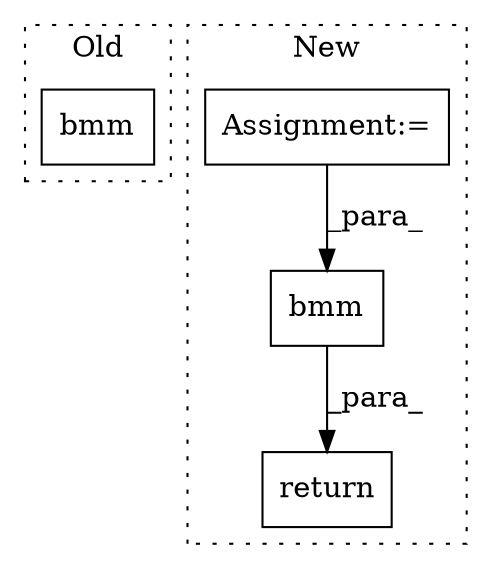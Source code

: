 digraph G {
subgraph cluster0 {
1 [label="bmm" a="32" s="1700,1724" l="4,1" shape="box"];
label = "Old";
style="dotted";
}
subgraph cluster1 {
2 [label="bmm" a="32" s="1912,1924" l="4,1" shape="box"];
3 [label="Assignment:=" a="7" s="1872" l="1" shape="box"];
4 [label="return" a="41" s="1899" l="7" shape="box"];
label = "New";
style="dotted";
}
2 -> 4 [label="_para_"];
3 -> 2 [label="_para_"];
}